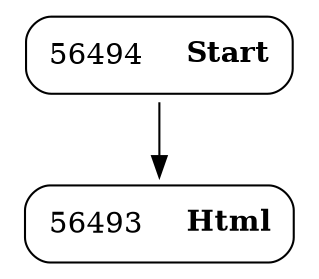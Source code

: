 digraph ast {
node [shape=none];
56493 [label=<<TABLE border='1' cellspacing='0' cellpadding='10' style='rounded' ><TR><TD border='0'>56493</TD><TD border='0'><B>Html</B></TD></TR></TABLE>>];
56494 [label=<<TABLE border='1' cellspacing='0' cellpadding='10' style='rounded' ><TR><TD border='0'>56494</TD><TD border='0'><B>Start</B></TD></TR></TABLE>>];
56494 -> 56493 [weight=2];
}
